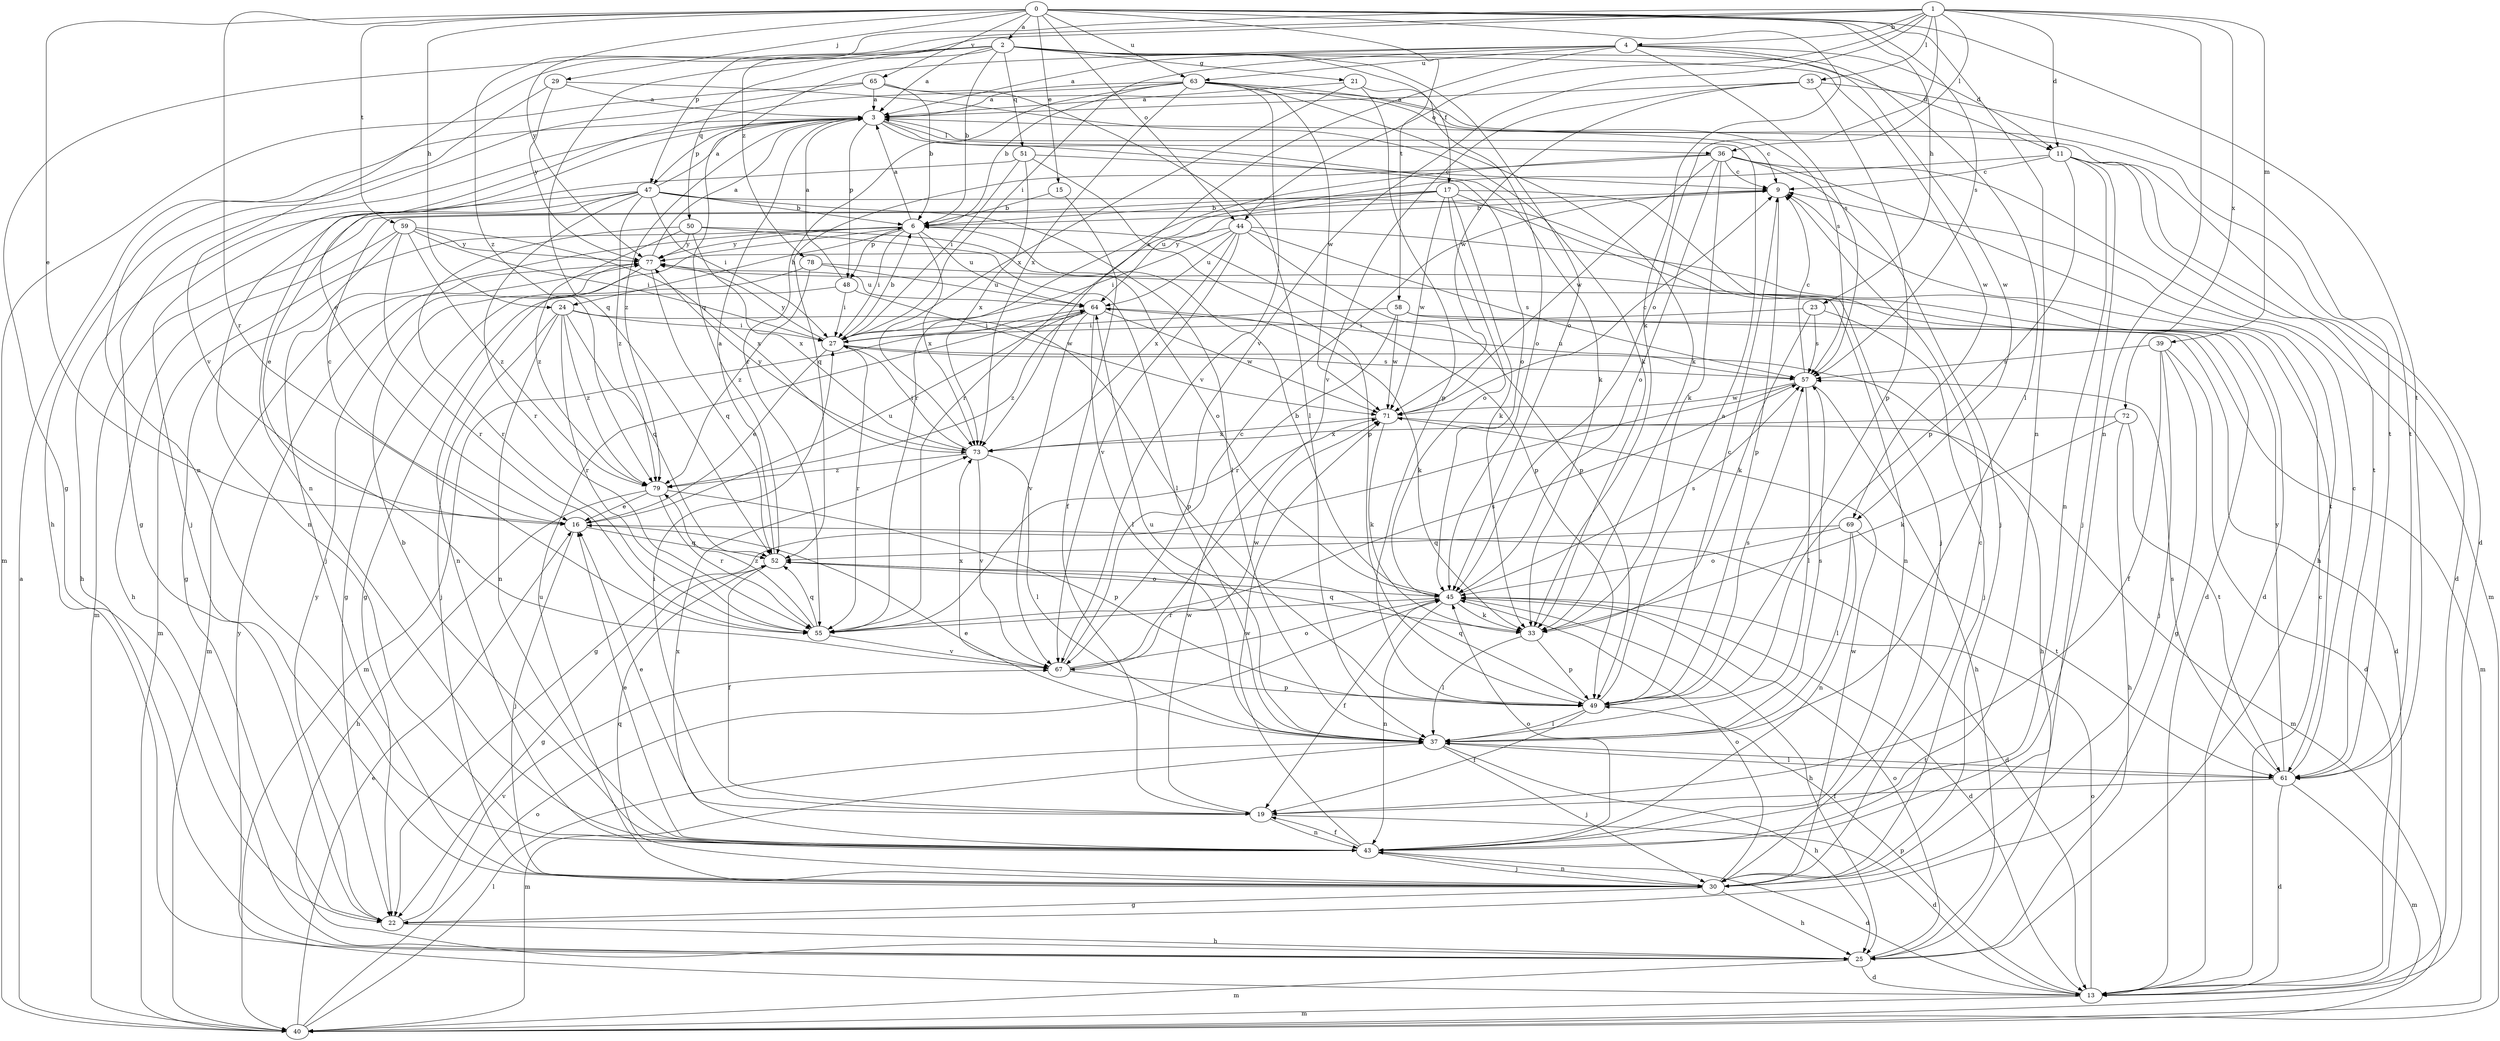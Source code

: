 strict digraph  {
0;
1;
2;
3;
4;
6;
9;
11;
13;
15;
16;
17;
19;
21;
22;
23;
24;
25;
27;
29;
30;
33;
35;
36;
37;
39;
40;
43;
44;
45;
47;
48;
49;
50;
51;
52;
55;
57;
58;
59;
61;
63;
64;
65;
67;
69;
71;
72;
73;
77;
78;
79;
0 -> 2  [label=a];
0 -> 15  [label=e];
0 -> 16  [label=e];
0 -> 23  [label=h];
0 -> 24  [label=h];
0 -> 29  [label=j];
0 -> 33  [label=k];
0 -> 43  [label=n];
0 -> 44  [label=o];
0 -> 55  [label=r];
0 -> 57  [label=s];
0 -> 58  [label=t];
0 -> 59  [label=t];
0 -> 61  [label=t];
0 -> 63  [label=u];
0 -> 65  [label=v];
0 -> 77  [label=y];
1 -> 4  [label=b];
1 -> 11  [label=d];
1 -> 35  [label=l];
1 -> 36  [label=l];
1 -> 39  [label=m];
1 -> 43  [label=n];
1 -> 44  [label=o];
1 -> 45  [label=o];
1 -> 47  [label=p];
1 -> 67  [label=v];
1 -> 72  [label=x];
1 -> 78  [label=z];
1 -> 79  [label=z];
2 -> 3  [label=a];
2 -> 6  [label=b];
2 -> 11  [label=d];
2 -> 17  [label=f];
2 -> 21  [label=g];
2 -> 22  [label=g];
2 -> 45  [label=o];
2 -> 50  [label=q];
2 -> 51  [label=q];
2 -> 52  [label=q];
2 -> 67  [label=v];
2 -> 69  [label=w];
3 -> 9  [label=c];
3 -> 22  [label=g];
3 -> 33  [label=k];
3 -> 36  [label=l];
3 -> 43  [label=n];
3 -> 45  [label=o];
3 -> 47  [label=p];
3 -> 48  [label=p];
3 -> 79  [label=z];
4 -> 3  [label=a];
4 -> 11  [label=d];
4 -> 27  [label=i];
4 -> 37  [label=l];
4 -> 52  [label=q];
4 -> 57  [label=s];
4 -> 63  [label=u];
4 -> 69  [label=w];
4 -> 73  [label=x];
6 -> 3  [label=a];
6 -> 24  [label=h];
6 -> 27  [label=i];
6 -> 30  [label=j];
6 -> 40  [label=m];
6 -> 48  [label=p];
6 -> 49  [label=p];
6 -> 64  [label=u];
6 -> 73  [label=x];
6 -> 77  [label=y];
9 -> 6  [label=b];
9 -> 49  [label=p];
11 -> 9  [label=c];
11 -> 13  [label=d];
11 -> 30  [label=j];
11 -> 43  [label=n];
11 -> 49  [label=p];
11 -> 55  [label=r];
11 -> 61  [label=t];
13 -> 9  [label=c];
13 -> 40  [label=m];
13 -> 45  [label=o];
13 -> 49  [label=p];
13 -> 77  [label=y];
15 -> 6  [label=b];
15 -> 19  [label=f];
16 -> 9  [label=c];
16 -> 13  [label=d];
16 -> 30  [label=j];
16 -> 52  [label=q];
16 -> 64  [label=u];
17 -> 6  [label=b];
17 -> 13  [label=d];
17 -> 30  [label=j];
17 -> 33  [label=k];
17 -> 40  [label=m];
17 -> 45  [label=o];
17 -> 64  [label=u];
17 -> 71  [label=w];
19 -> 13  [label=d];
19 -> 16  [label=e];
19 -> 27  [label=i];
19 -> 43  [label=n];
19 -> 71  [label=w];
21 -> 3  [label=a];
21 -> 45  [label=o];
21 -> 49  [label=p];
21 -> 73  [label=x];
22 -> 25  [label=h];
22 -> 67  [label=v];
22 -> 77  [label=y];
23 -> 27  [label=i];
23 -> 30  [label=j];
23 -> 33  [label=k];
23 -> 57  [label=s];
24 -> 27  [label=i];
24 -> 30  [label=j];
24 -> 43  [label=n];
24 -> 49  [label=p];
24 -> 52  [label=q];
24 -> 55  [label=r];
24 -> 79  [label=z];
25 -> 13  [label=d];
25 -> 40  [label=m];
25 -> 45  [label=o];
27 -> 6  [label=b];
27 -> 16  [label=e];
27 -> 25  [label=h];
27 -> 55  [label=r];
27 -> 57  [label=s];
27 -> 77  [label=y];
29 -> 3  [label=a];
29 -> 33  [label=k];
29 -> 43  [label=n];
29 -> 77  [label=y];
30 -> 9  [label=c];
30 -> 22  [label=g];
30 -> 25  [label=h];
30 -> 43  [label=n];
30 -> 45  [label=o];
30 -> 52  [label=q];
30 -> 64  [label=u];
30 -> 71  [label=w];
33 -> 37  [label=l];
33 -> 49  [label=p];
33 -> 52  [label=q];
35 -> 3  [label=a];
35 -> 49  [label=p];
35 -> 61  [label=t];
35 -> 67  [label=v];
35 -> 71  [label=w];
36 -> 9  [label=c];
36 -> 25  [label=h];
36 -> 30  [label=j];
36 -> 33  [label=k];
36 -> 40  [label=m];
36 -> 45  [label=o];
36 -> 52  [label=q];
36 -> 55  [label=r];
36 -> 71  [label=w];
37 -> 16  [label=e];
37 -> 25  [label=h];
37 -> 30  [label=j];
37 -> 40  [label=m];
37 -> 57  [label=s];
37 -> 61  [label=t];
37 -> 64  [label=u];
39 -> 13  [label=d];
39 -> 19  [label=f];
39 -> 22  [label=g];
39 -> 30  [label=j];
39 -> 57  [label=s];
40 -> 3  [label=a];
40 -> 16  [label=e];
40 -> 37  [label=l];
40 -> 45  [label=o];
43 -> 6  [label=b];
43 -> 13  [label=d];
43 -> 16  [label=e];
43 -> 19  [label=f];
43 -> 30  [label=j];
43 -> 45  [label=o];
43 -> 71  [label=w];
43 -> 73  [label=x];
44 -> 27  [label=i];
44 -> 49  [label=p];
44 -> 57  [label=s];
44 -> 61  [label=t];
44 -> 64  [label=u];
44 -> 67  [label=v];
44 -> 73  [label=x];
44 -> 77  [label=y];
45 -> 6  [label=b];
45 -> 13  [label=d];
45 -> 19  [label=f];
45 -> 25  [label=h];
45 -> 33  [label=k];
45 -> 43  [label=n];
45 -> 55  [label=r];
45 -> 57  [label=s];
47 -> 3  [label=a];
47 -> 6  [label=b];
47 -> 13  [label=d];
47 -> 16  [label=e];
47 -> 25  [label=h];
47 -> 27  [label=i];
47 -> 37  [label=l];
47 -> 43  [label=n];
47 -> 55  [label=r];
47 -> 79  [label=z];
48 -> 3  [label=a];
48 -> 22  [label=g];
48 -> 27  [label=i];
48 -> 71  [label=w];
49 -> 3  [label=a];
49 -> 9  [label=c];
49 -> 19  [label=f];
49 -> 37  [label=l];
49 -> 52  [label=q];
49 -> 57  [label=s];
50 -> 37  [label=l];
50 -> 45  [label=o];
50 -> 55  [label=r];
50 -> 73  [label=x];
50 -> 77  [label=y];
50 -> 79  [label=z];
51 -> 9  [label=c];
51 -> 27  [label=i];
51 -> 30  [label=j];
51 -> 49  [label=p];
51 -> 73  [label=x];
52 -> 3  [label=a];
52 -> 19  [label=f];
52 -> 22  [label=g];
52 -> 45  [label=o];
55 -> 52  [label=q];
55 -> 57  [label=s];
55 -> 67  [label=v];
55 -> 79  [label=z];
57 -> 9  [label=c];
57 -> 22  [label=g];
57 -> 25  [label=h];
57 -> 37  [label=l];
57 -> 64  [label=u];
57 -> 71  [label=w];
58 -> 13  [label=d];
58 -> 27  [label=i];
58 -> 40  [label=m];
58 -> 55  [label=r];
58 -> 71  [label=w];
59 -> 22  [label=g];
59 -> 25  [label=h];
59 -> 27  [label=i];
59 -> 55  [label=r];
59 -> 73  [label=x];
59 -> 77  [label=y];
59 -> 79  [label=z];
61 -> 9  [label=c];
61 -> 13  [label=d];
61 -> 19  [label=f];
61 -> 37  [label=l];
61 -> 40  [label=m];
61 -> 57  [label=s];
61 -> 77  [label=y];
63 -> 3  [label=a];
63 -> 6  [label=b];
63 -> 13  [label=d];
63 -> 16  [label=e];
63 -> 33  [label=k];
63 -> 55  [label=r];
63 -> 57  [label=s];
63 -> 67  [label=v];
63 -> 71  [label=w];
63 -> 73  [label=x];
64 -> 27  [label=i];
64 -> 33  [label=k];
64 -> 37  [label=l];
64 -> 40  [label=m];
64 -> 67  [label=v];
64 -> 71  [label=w];
64 -> 79  [label=z];
65 -> 3  [label=a];
65 -> 6  [label=b];
65 -> 25  [label=h];
65 -> 37  [label=l];
65 -> 40  [label=m];
65 -> 61  [label=t];
67 -> 9  [label=c];
67 -> 45  [label=o];
67 -> 49  [label=p];
67 -> 71  [label=w];
67 -> 73  [label=x];
69 -> 37  [label=l];
69 -> 43  [label=n];
69 -> 45  [label=o];
69 -> 52  [label=q];
69 -> 61  [label=t];
71 -> 9  [label=c];
71 -> 33  [label=k];
71 -> 40  [label=m];
71 -> 73  [label=x];
72 -> 25  [label=h];
72 -> 33  [label=k];
72 -> 61  [label=t];
72 -> 73  [label=x];
73 -> 27  [label=i];
73 -> 37  [label=l];
73 -> 67  [label=v];
73 -> 77  [label=y];
73 -> 79  [label=z];
77 -> 3  [label=a];
77 -> 40  [label=m];
77 -> 43  [label=n];
77 -> 52  [label=q];
77 -> 64  [label=u];
78 -> 22  [label=g];
78 -> 43  [label=n];
78 -> 64  [label=u];
78 -> 79  [label=z];
79 -> 16  [label=e];
79 -> 25  [label=h];
79 -> 49  [label=p];
79 -> 55  [label=r];
}
